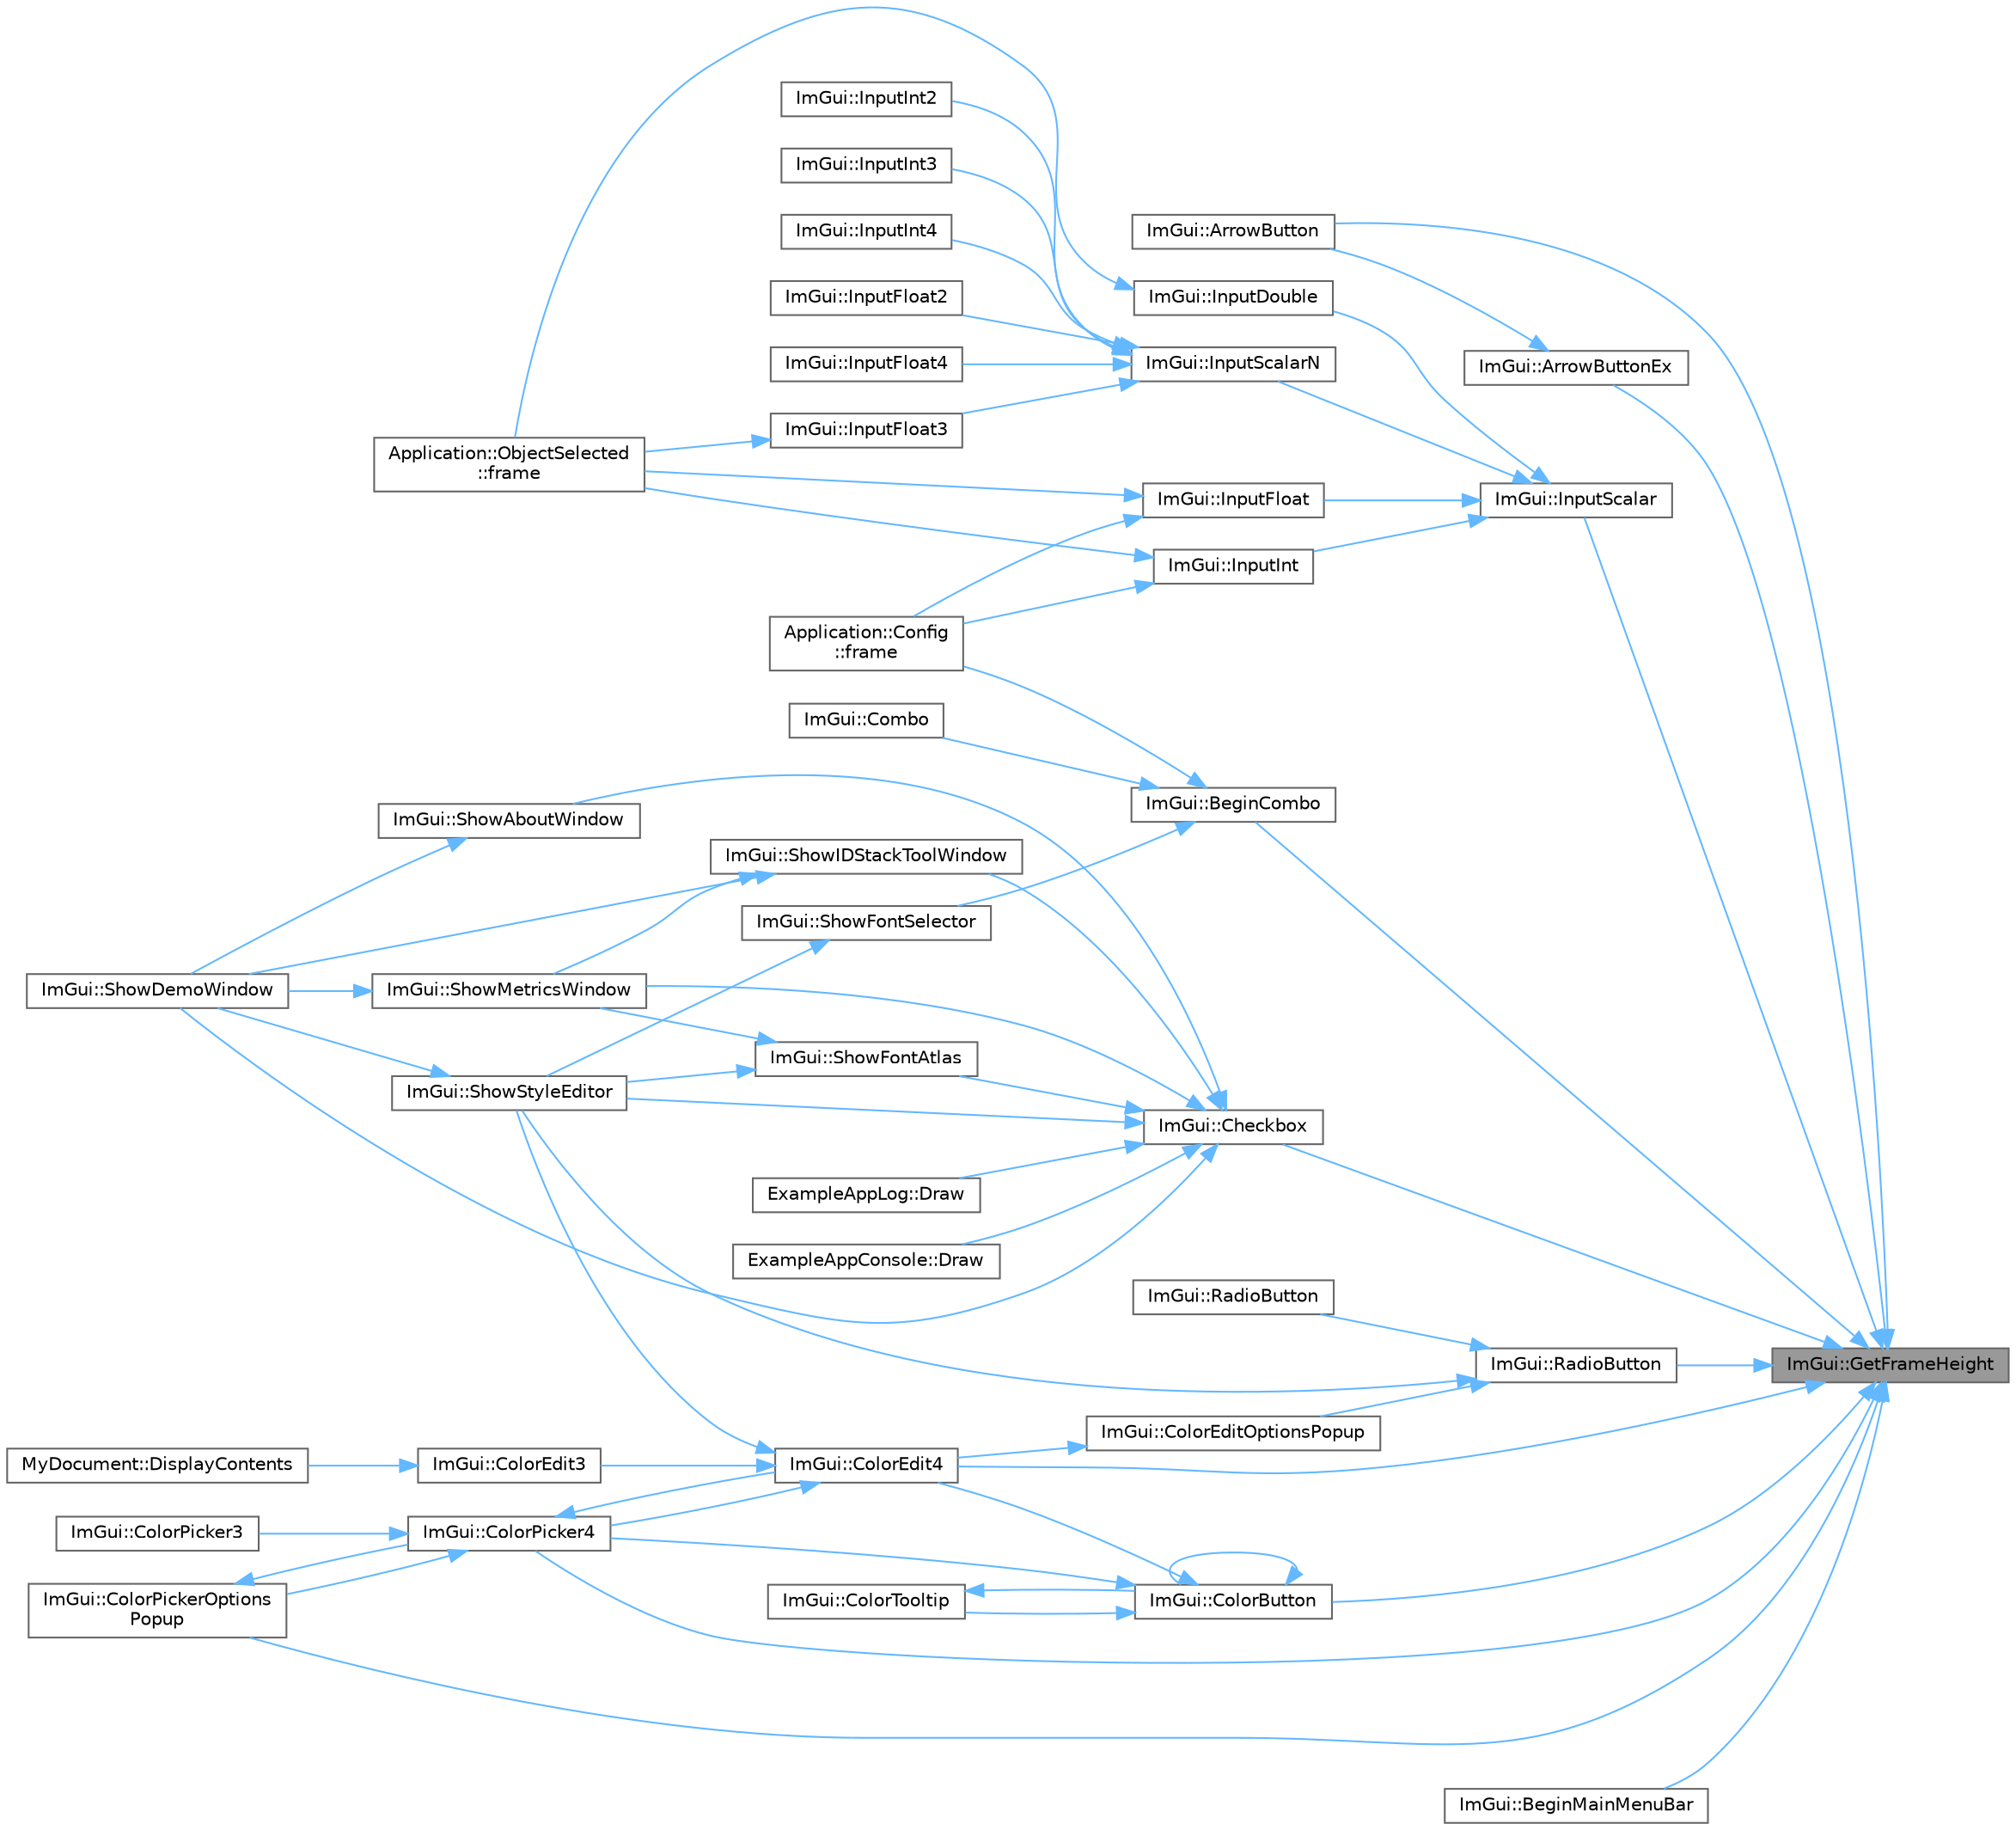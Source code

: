 digraph "ImGui::GetFrameHeight"
{
 // LATEX_PDF_SIZE
  bgcolor="transparent";
  edge [fontname=Helvetica,fontsize=10,labelfontname=Helvetica,labelfontsize=10];
  node [fontname=Helvetica,fontsize=10,shape=box,height=0.2,width=0.4];
  rankdir="RL";
  Node1 [id="Node000001",label="ImGui::GetFrameHeight",height=0.2,width=0.4,color="gray40", fillcolor="grey60", style="filled", fontcolor="black",tooltip=" "];
  Node1 -> Node2 [id="edge1_Node000001_Node000002",dir="back",color="steelblue1",style="solid",tooltip=" "];
  Node2 [id="Node000002",label="ImGui::ArrowButton",height=0.2,width=0.4,color="grey40", fillcolor="white", style="filled",URL="$namespace_im_gui.html#ad2bc397a02d5e4b8a14360d89abc6242",tooltip=" "];
  Node1 -> Node3 [id="edge2_Node000001_Node000003",dir="back",color="steelblue1",style="solid",tooltip=" "];
  Node3 [id="Node000003",label="ImGui::ArrowButtonEx",height=0.2,width=0.4,color="grey40", fillcolor="white", style="filled",URL="$namespace_im_gui.html#ab05ee8e53f29fbb84942a494f2ac3292",tooltip=" "];
  Node3 -> Node2 [id="edge3_Node000003_Node000002",dir="back",color="steelblue1",style="solid",tooltip=" "];
  Node1 -> Node4 [id="edge4_Node000001_Node000004",dir="back",color="steelblue1",style="solid",tooltip=" "];
  Node4 [id="Node000004",label="ImGui::BeginCombo",height=0.2,width=0.4,color="grey40", fillcolor="white", style="filled",URL="$namespace_im_gui.html#aa895095bdc7a2907375c555e245575ea",tooltip=" "];
  Node4 -> Node5 [id="edge5_Node000004_Node000005",dir="back",color="steelblue1",style="solid",tooltip=" "];
  Node5 [id="Node000005",label="ImGui::Combo",height=0.2,width=0.4,color="grey40", fillcolor="white", style="filled",URL="$namespace_im_gui.html#ad530c65e7cdfaf03f4e9b2f4e3fed8fc",tooltip=" "];
  Node4 -> Node6 [id="edge6_Node000004_Node000006",dir="back",color="steelblue1",style="solid",tooltip=" "];
  Node6 [id="Node000006",label="Application::Config\l::frame",height=0.2,width=0.4,color="grey40", fillcolor="white", style="filled",URL="$class_application_1_1_config.html#a291cc3a874949e121dcf83a3f90681bc",tooltip=" "];
  Node4 -> Node7 [id="edge7_Node000004_Node000007",dir="back",color="steelblue1",style="solid",tooltip=" "];
  Node7 [id="Node000007",label="ImGui::ShowFontSelector",height=0.2,width=0.4,color="grey40", fillcolor="white", style="filled",URL="$namespace_im_gui.html#a0bdce99eef17ef1e1fef40a18bd811ab",tooltip=" "];
  Node7 -> Node8 [id="edge8_Node000007_Node000008",dir="back",color="steelblue1",style="solid",tooltip=" "];
  Node8 [id="Node000008",label="ImGui::ShowStyleEditor",height=0.2,width=0.4,color="grey40", fillcolor="white", style="filled",URL="$namespace_im_gui.html#ab2eb3dec78d054fe3feab1c091ec5de5",tooltip=" "];
  Node8 -> Node9 [id="edge9_Node000008_Node000009",dir="back",color="steelblue1",style="solid",tooltip=" "];
  Node9 [id="Node000009",label="ImGui::ShowDemoWindow",height=0.2,width=0.4,color="grey40", fillcolor="white", style="filled",URL="$namespace_im_gui.html#af95643a0ce4893b9e57c12991922fb18",tooltip=" "];
  Node1 -> Node10 [id="edge10_Node000001_Node000010",dir="back",color="steelblue1",style="solid",tooltip=" "];
  Node10 [id="Node000010",label="ImGui::BeginMainMenuBar",height=0.2,width=0.4,color="grey40", fillcolor="white", style="filled",URL="$namespace_im_gui.html#a55cb9cfb9865204ac6fb21c965784f78",tooltip=" "];
  Node1 -> Node11 [id="edge11_Node000001_Node000011",dir="back",color="steelblue1",style="solid",tooltip=" "];
  Node11 [id="Node000011",label="ImGui::Checkbox",height=0.2,width=0.4,color="grey40", fillcolor="white", style="filled",URL="$namespace_im_gui.html#a57d73c1d0ef807fef734d91024092027",tooltip=" "];
  Node11 -> Node12 [id="edge12_Node000011_Node000012",dir="back",color="steelblue1",style="solid",tooltip=" "];
  Node12 [id="Node000012",label="ExampleAppConsole::Draw",height=0.2,width=0.4,color="grey40", fillcolor="white", style="filled",URL="$struct_example_app_console.html#a0518a09c7e8648dd52c7c06df19ac17a",tooltip=" "];
  Node11 -> Node13 [id="edge13_Node000011_Node000013",dir="back",color="steelblue1",style="solid",tooltip=" "];
  Node13 [id="Node000013",label="ExampleAppLog::Draw",height=0.2,width=0.4,color="grey40", fillcolor="white", style="filled",URL="$struct_example_app_log.html#a5ad3a4bdb89171b84aeaff96948a1f77",tooltip=" "];
  Node11 -> Node14 [id="edge14_Node000011_Node000014",dir="back",color="steelblue1",style="solid",tooltip=" "];
  Node14 [id="Node000014",label="ImGui::ShowAboutWindow",height=0.2,width=0.4,color="grey40", fillcolor="white", style="filled",URL="$namespace_im_gui.html#ac297462e33309d0540fa459bccdc9304",tooltip=" "];
  Node14 -> Node9 [id="edge15_Node000014_Node000009",dir="back",color="steelblue1",style="solid",tooltip=" "];
  Node11 -> Node9 [id="edge16_Node000011_Node000009",dir="back",color="steelblue1",style="solid",tooltip=" "];
  Node11 -> Node15 [id="edge17_Node000011_Node000015",dir="back",color="steelblue1",style="solid",tooltip=" "];
  Node15 [id="Node000015",label="ImGui::ShowFontAtlas",height=0.2,width=0.4,color="grey40", fillcolor="white", style="filled",URL="$namespace_im_gui.html#acab51ec2b39577845309f24535381038",tooltip=" "];
  Node15 -> Node16 [id="edge18_Node000015_Node000016",dir="back",color="steelblue1",style="solid",tooltip=" "];
  Node16 [id="Node000016",label="ImGui::ShowMetricsWindow",height=0.2,width=0.4,color="grey40", fillcolor="white", style="filled",URL="$namespace_im_gui.html#afe7a28c6eb52fff3cc27d5a698fea4ff",tooltip=" "];
  Node16 -> Node9 [id="edge19_Node000016_Node000009",dir="back",color="steelblue1",style="solid",tooltip=" "];
  Node15 -> Node8 [id="edge20_Node000015_Node000008",dir="back",color="steelblue1",style="solid",tooltip=" "];
  Node11 -> Node17 [id="edge21_Node000011_Node000017",dir="back",color="steelblue1",style="solid",tooltip=" "];
  Node17 [id="Node000017",label="ImGui::ShowIDStackToolWindow",height=0.2,width=0.4,color="grey40", fillcolor="white", style="filled",URL="$namespace_im_gui.html#ab4a87bf4a874a8e5872b60b4a9b1d99e",tooltip=" "];
  Node17 -> Node9 [id="edge22_Node000017_Node000009",dir="back",color="steelblue1",style="solid",tooltip=" "];
  Node17 -> Node16 [id="edge23_Node000017_Node000016",dir="back",color="steelblue1",style="solid",tooltip=" "];
  Node11 -> Node16 [id="edge24_Node000011_Node000016",dir="back",color="steelblue1",style="solid",tooltip=" "];
  Node11 -> Node8 [id="edge25_Node000011_Node000008",dir="back",color="steelblue1",style="solid",tooltip=" "];
  Node1 -> Node18 [id="edge26_Node000001_Node000018",dir="back",color="steelblue1",style="solid",tooltip=" "];
  Node18 [id="Node000018",label="ImGui::ColorButton",height=0.2,width=0.4,color="grey40", fillcolor="white", style="filled",URL="$namespace_im_gui.html#ae2d7c8f37726810753d71d480f0af7f0",tooltip=" "];
  Node18 -> Node18 [id="edge27_Node000018_Node000018",dir="back",color="steelblue1",style="solid",tooltip=" "];
  Node18 -> Node19 [id="edge28_Node000018_Node000019",dir="back",color="steelblue1",style="solid",tooltip=" "];
  Node19 [id="Node000019",label="ImGui::ColorEdit4",height=0.2,width=0.4,color="grey40", fillcolor="white", style="filled",URL="$namespace_im_gui.html#ac3f45e2aa0b1d591cc8a2cdf8b566a45",tooltip=" "];
  Node19 -> Node20 [id="edge29_Node000019_Node000020",dir="back",color="steelblue1",style="solid",tooltip=" "];
  Node20 [id="Node000020",label="ImGui::ColorEdit3",height=0.2,width=0.4,color="grey40", fillcolor="white", style="filled",URL="$namespace_im_gui.html#a5afe76ba1c91f07363e40396e7df656e",tooltip=" "];
  Node20 -> Node21 [id="edge30_Node000020_Node000021",dir="back",color="steelblue1",style="solid",tooltip=" "];
  Node21 [id="Node000021",label="MyDocument::DisplayContents",height=0.2,width=0.4,color="grey40", fillcolor="white", style="filled",URL="$struct_my_document.html#aa51e0b8e6c95b7109a507603599c05d9",tooltip=" "];
  Node19 -> Node22 [id="edge31_Node000019_Node000022",dir="back",color="steelblue1",style="solid",tooltip=" "];
  Node22 [id="Node000022",label="ImGui::ColorPicker4",height=0.2,width=0.4,color="grey40", fillcolor="white", style="filled",URL="$namespace_im_gui.html#a3d5aae9e0a14aa051d5a799abbe97b32",tooltip=" "];
  Node22 -> Node19 [id="edge32_Node000022_Node000019",dir="back",color="steelblue1",style="solid",tooltip=" "];
  Node22 -> Node23 [id="edge33_Node000022_Node000023",dir="back",color="steelblue1",style="solid",tooltip=" "];
  Node23 [id="Node000023",label="ImGui::ColorPicker3",height=0.2,width=0.4,color="grey40", fillcolor="white", style="filled",URL="$namespace_im_gui.html#a2a2a98cb9a17b18702be6b954670b388",tooltip=" "];
  Node22 -> Node24 [id="edge34_Node000022_Node000024",dir="back",color="steelblue1",style="solid",tooltip=" "];
  Node24 [id="Node000024",label="ImGui::ColorPickerOptions\lPopup",height=0.2,width=0.4,color="grey40", fillcolor="white", style="filled",URL="$namespace_im_gui.html#a6d112eeb6d8ffdebbc9d9a8c66babbee",tooltip=" "];
  Node24 -> Node22 [id="edge35_Node000024_Node000022",dir="back",color="steelblue1",style="solid",tooltip=" "];
  Node19 -> Node8 [id="edge36_Node000019_Node000008",dir="back",color="steelblue1",style="solid",tooltip=" "];
  Node18 -> Node22 [id="edge37_Node000018_Node000022",dir="back",color="steelblue1",style="solid",tooltip=" "];
  Node18 -> Node25 [id="edge38_Node000018_Node000025",dir="back",color="steelblue1",style="solid",tooltip=" "];
  Node25 [id="Node000025",label="ImGui::ColorTooltip",height=0.2,width=0.4,color="grey40", fillcolor="white", style="filled",URL="$namespace_im_gui.html#afad90b366b6471e3b13175c0ebeb26c8",tooltip=" "];
  Node25 -> Node18 [id="edge39_Node000025_Node000018",dir="back",color="steelblue1",style="solid",tooltip=" "];
  Node1 -> Node19 [id="edge40_Node000001_Node000019",dir="back",color="steelblue1",style="solid",tooltip=" "];
  Node1 -> Node22 [id="edge41_Node000001_Node000022",dir="back",color="steelblue1",style="solid",tooltip=" "];
  Node1 -> Node24 [id="edge42_Node000001_Node000024",dir="back",color="steelblue1",style="solid",tooltip=" "];
  Node1 -> Node26 [id="edge43_Node000001_Node000026",dir="back",color="steelblue1",style="solid",tooltip=" "];
  Node26 [id="Node000026",label="ImGui::InputScalar",height=0.2,width=0.4,color="grey40", fillcolor="white", style="filled",URL="$namespace_im_gui.html#afdb54540b7480872fbb746f64344b374",tooltip=" "];
  Node26 -> Node27 [id="edge44_Node000026_Node000027",dir="back",color="steelblue1",style="solid",tooltip=" "];
  Node27 [id="Node000027",label="ImGui::InputDouble",height=0.2,width=0.4,color="grey40", fillcolor="white", style="filled",URL="$namespace_im_gui.html#ad941c3cfa561ca35b674fd5802bcf870",tooltip=" "];
  Node27 -> Node28 [id="edge45_Node000027_Node000028",dir="back",color="steelblue1",style="solid",tooltip=" "];
  Node28 [id="Node000028",label="Application::ObjectSelected\l::frame",height=0.2,width=0.4,color="grey40", fillcolor="white", style="filled",URL="$class_application_1_1_object_selected.html#a30dd507edcc6c76dd65cc0cf9dda010a",tooltip=" "];
  Node26 -> Node29 [id="edge46_Node000026_Node000029",dir="back",color="steelblue1",style="solid",tooltip=" "];
  Node29 [id="Node000029",label="ImGui::InputFloat",height=0.2,width=0.4,color="grey40", fillcolor="white", style="filled",URL="$namespace_im_gui.html#a36b86c9d7226f18c316400c83a904454",tooltip=" "];
  Node29 -> Node6 [id="edge47_Node000029_Node000006",dir="back",color="steelblue1",style="solid",tooltip=" "];
  Node29 -> Node28 [id="edge48_Node000029_Node000028",dir="back",color="steelblue1",style="solid",tooltip=" "];
  Node26 -> Node30 [id="edge49_Node000026_Node000030",dir="back",color="steelblue1",style="solid",tooltip=" "];
  Node30 [id="Node000030",label="ImGui::InputInt",height=0.2,width=0.4,color="grey40", fillcolor="white", style="filled",URL="$namespace_im_gui.html#a36fc45a3c41a63ea9a983cc851752505",tooltip=" "];
  Node30 -> Node6 [id="edge50_Node000030_Node000006",dir="back",color="steelblue1",style="solid",tooltip=" "];
  Node30 -> Node28 [id="edge51_Node000030_Node000028",dir="back",color="steelblue1",style="solid",tooltip=" "];
  Node26 -> Node31 [id="edge52_Node000026_Node000031",dir="back",color="steelblue1",style="solid",tooltip=" "];
  Node31 [id="Node000031",label="ImGui::InputScalarN",height=0.2,width=0.4,color="grey40", fillcolor="white", style="filled",URL="$namespace_im_gui.html#afb17f0092027c09183df498834abace9",tooltip=" "];
  Node31 -> Node32 [id="edge53_Node000031_Node000032",dir="back",color="steelblue1",style="solid",tooltip=" "];
  Node32 [id="Node000032",label="ImGui::InputFloat2",height=0.2,width=0.4,color="grey40", fillcolor="white", style="filled",URL="$namespace_im_gui.html#a854ba6decd4ae7e4b0980a9c71bfa47d",tooltip=" "];
  Node31 -> Node33 [id="edge54_Node000031_Node000033",dir="back",color="steelblue1",style="solid",tooltip=" "];
  Node33 [id="Node000033",label="ImGui::InputFloat3",height=0.2,width=0.4,color="grey40", fillcolor="white", style="filled",URL="$namespace_im_gui.html#a970a00fd1a4226c697ea5fb807fb62d8",tooltip=" "];
  Node33 -> Node28 [id="edge55_Node000033_Node000028",dir="back",color="steelblue1",style="solid",tooltip=" "];
  Node31 -> Node34 [id="edge56_Node000031_Node000034",dir="back",color="steelblue1",style="solid",tooltip=" "];
  Node34 [id="Node000034",label="ImGui::InputFloat4",height=0.2,width=0.4,color="grey40", fillcolor="white", style="filled",URL="$namespace_im_gui.html#a69675d2e9780a0e5a7a372f936b64d49",tooltip=" "];
  Node31 -> Node35 [id="edge57_Node000031_Node000035",dir="back",color="steelblue1",style="solid",tooltip=" "];
  Node35 [id="Node000035",label="ImGui::InputInt2",height=0.2,width=0.4,color="grey40", fillcolor="white", style="filled",URL="$namespace_im_gui.html#a83dfd2daacefb741e67d8d69821e1590",tooltip=" "];
  Node31 -> Node36 [id="edge58_Node000031_Node000036",dir="back",color="steelblue1",style="solid",tooltip=" "];
  Node36 [id="Node000036",label="ImGui::InputInt3",height=0.2,width=0.4,color="grey40", fillcolor="white", style="filled",URL="$namespace_im_gui.html#ab8e7466e5bdda70fefa551eb662dc3f5",tooltip=" "];
  Node31 -> Node37 [id="edge59_Node000031_Node000037",dir="back",color="steelblue1",style="solid",tooltip=" "];
  Node37 [id="Node000037",label="ImGui::InputInt4",height=0.2,width=0.4,color="grey40", fillcolor="white", style="filled",URL="$namespace_im_gui.html#a3a57668b83f7a99d295f94baa71add0a",tooltip=" "];
  Node1 -> Node38 [id="edge60_Node000001_Node000038",dir="back",color="steelblue1",style="solid",tooltip=" "];
  Node38 [id="Node000038",label="ImGui::RadioButton",height=0.2,width=0.4,color="grey40", fillcolor="white", style="filled",URL="$namespace_im_gui.html#a6b146763845cbad5a4144772279631bc",tooltip=" "];
  Node38 -> Node39 [id="edge61_Node000038_Node000039",dir="back",color="steelblue1",style="solid",tooltip=" "];
  Node39 [id="Node000039",label="ImGui::ColorEditOptionsPopup",height=0.2,width=0.4,color="grey40", fillcolor="white", style="filled",URL="$namespace_im_gui.html#a6bfb117816d669f8704e5d0c0c0795fe",tooltip=" "];
  Node39 -> Node19 [id="edge62_Node000039_Node000019",dir="back",color="steelblue1",style="solid",tooltip=" "];
  Node38 -> Node40 [id="edge63_Node000038_Node000040",dir="back",color="steelblue1",style="solid",tooltip=" "];
  Node40 [id="Node000040",label="ImGui::RadioButton",height=0.2,width=0.4,color="grey40", fillcolor="white", style="filled",URL="$namespace_im_gui.html#a018d2b61d2f00bb7a9dd2b1f933b93a5",tooltip=" "];
  Node38 -> Node8 [id="edge64_Node000038_Node000008",dir="back",color="steelblue1",style="solid",tooltip=" "];
}
